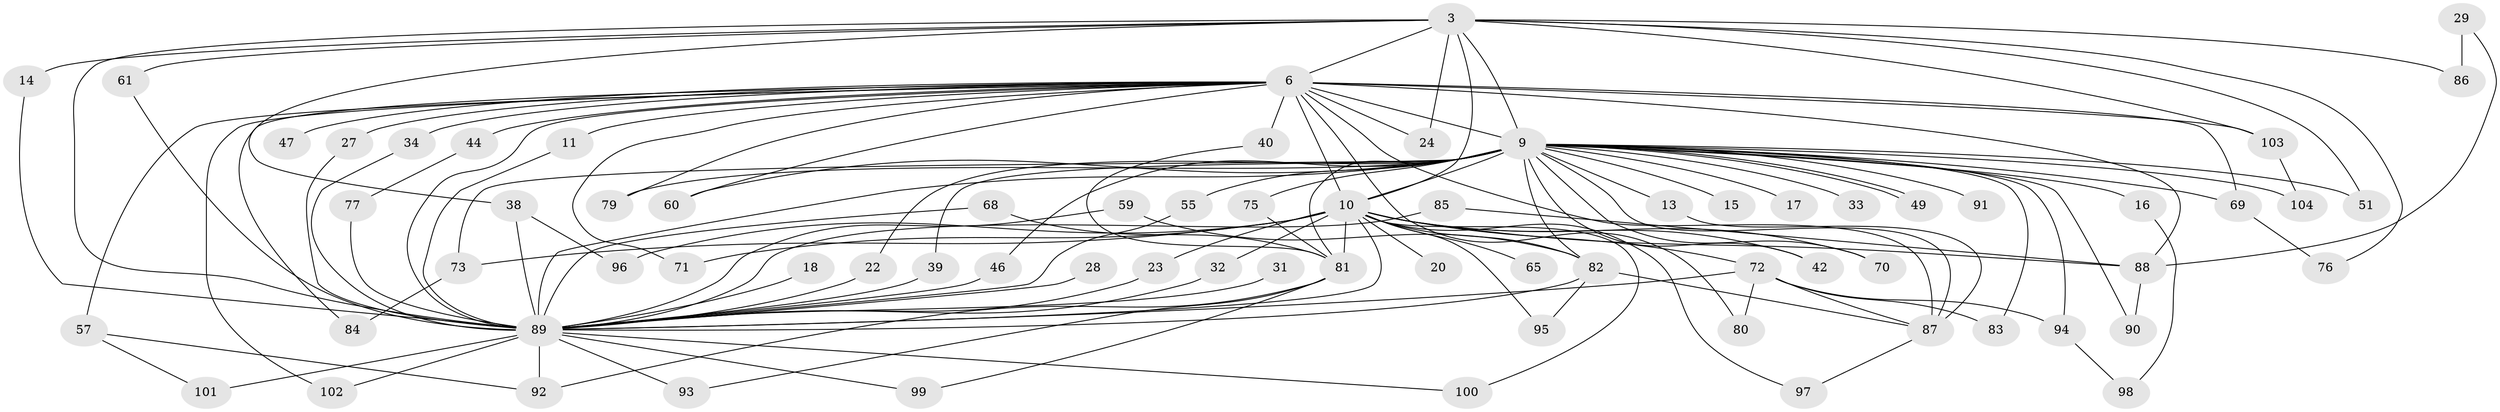 // original degree distribution, {11: 0.009615384615384616, 32: 0.009615384615384616, 15: 0.009615384615384616, 20: 0.009615384615384616, 26: 0.009615384615384616, 19: 0.019230769230769232, 30: 0.009615384615384616, 18: 0.009615384615384616, 31: 0.009615384615384616, 2: 0.5673076923076923, 4: 0.08653846153846154, 3: 0.20192307692307693, 5: 0.028846153846153848, 7: 0.009615384615384616, 6: 0.009615384615384616}
// Generated by graph-tools (version 1.1) at 2025/47/03/04/25 21:47:34]
// undirected, 72 vertices, 134 edges
graph export_dot {
graph [start="1"]
  node [color=gray90,style=filled];
  3 [super="+1"];
  6 [super="+5"];
  9 [super="+2"];
  10 [super="+4"];
  11;
  13;
  14;
  15;
  16;
  17;
  18;
  20;
  22;
  23;
  24;
  27;
  28;
  29;
  31;
  32;
  33;
  34;
  38;
  39;
  40 [super="+36"];
  42;
  44;
  46;
  47;
  49;
  51;
  55;
  57;
  59;
  60;
  61;
  65;
  68;
  69 [super="+43"];
  70;
  71;
  72 [super="+37+52"];
  73 [super="+12"];
  75 [super="+66"];
  76;
  77;
  79;
  80;
  81 [super="+78+58"];
  82 [super="+54+41+67"];
  83;
  84;
  85;
  86 [super="+35"];
  87 [super="+74+63"];
  88 [super="+26"];
  89 [super="+48+64+8"];
  90;
  91 [super="+30"];
  92 [super="+62"];
  93;
  94;
  95;
  96;
  97;
  98;
  99;
  100;
  101;
  102;
  103 [super="+45"];
  104;
  3 -- 6 [weight=4];
  3 -- 9 [weight=4];
  3 -- 10 [weight=4];
  3 -- 14;
  3 -- 24;
  3 -- 38;
  3 -- 51;
  3 -- 61;
  3 -- 76;
  3 -- 86;
  3 -- 103;
  3 -- 89 [weight=4];
  6 -- 9 [weight=4];
  6 -- 10 [weight=4];
  6 -- 24;
  6 -- 27;
  6 -- 34;
  6 -- 44 [weight=2];
  6 -- 57 [weight=2];
  6 -- 79;
  6 -- 88 [weight=2];
  6 -- 40 [weight=3];
  6 -- 69;
  6 -- 11;
  6 -- 71;
  6 -- 80;
  6 -- 84;
  6 -- 102;
  6 -- 103 [weight=2];
  6 -- 47;
  6 -- 60;
  6 -- 87 [weight=2];
  6 -- 89 [weight=5];
  9 -- 10 [weight=4];
  9 -- 13 [weight=2];
  9 -- 15 [weight=2];
  9 -- 16 [weight=2];
  9 -- 17 [weight=2];
  9 -- 33 [weight=2];
  9 -- 49;
  9 -- 49;
  9 -- 51;
  9 -- 75 [weight=3];
  9 -- 83;
  9 -- 94;
  9 -- 104;
  9 -- 69 [weight=2];
  9 -- 70;
  9 -- 73 [weight=2];
  9 -- 79;
  9 -- 81 [weight=3];
  9 -- 82 [weight=5];
  9 -- 22;
  9 -- 90;
  9 -- 91 [weight=2];
  9 -- 39;
  9 -- 42;
  9 -- 46;
  9 -- 55;
  9 -- 60;
  9 -- 87;
  9 -- 89 [weight=5];
  10 -- 20 [weight=2];
  10 -- 23;
  10 -- 32;
  10 -- 65 [weight=2];
  10 -- 70;
  10 -- 71;
  10 -- 96;
  10 -- 95;
  10 -- 97;
  10 -- 100;
  10 -- 42;
  10 -- 73;
  10 -- 88;
  10 -- 72 [weight=2];
  10 -- 82;
  10 -- 81 [weight=2];
  10 -- 89 [weight=4];
  11 -- 89;
  13 -- 87;
  14 -- 89;
  16 -- 98;
  18 -- 89 [weight=2];
  22 -- 89;
  23 -- 89;
  27 -- 89;
  28 -- 89;
  29 -- 86 [weight=2];
  29 -- 88;
  31 -- 89;
  32 -- 89;
  34 -- 89;
  38 -- 96;
  38 -- 89;
  39 -- 89;
  40 -- 81;
  44 -- 77;
  46 -- 89;
  55 -- 89;
  57 -- 101;
  57 -- 92;
  59 -- 82;
  59 -- 89;
  61 -- 89;
  68 -- 81;
  68 -- 89;
  69 -- 76;
  72 -- 94;
  72 -- 80;
  72 -- 83;
  72 -- 87;
  72 -- 89;
  73 -- 84;
  75 -- 81;
  77 -- 89;
  81 -- 99;
  81 -- 92;
  81 -- 93;
  82 -- 95;
  82 -- 89;
  82 -- 87;
  85 -- 88;
  85 -- 89;
  87 -- 97;
  88 -- 90;
  89 -- 92;
  89 -- 93;
  89 -- 99;
  89 -- 100;
  89 -- 101;
  89 -- 102;
  94 -- 98;
  103 -- 104;
}
